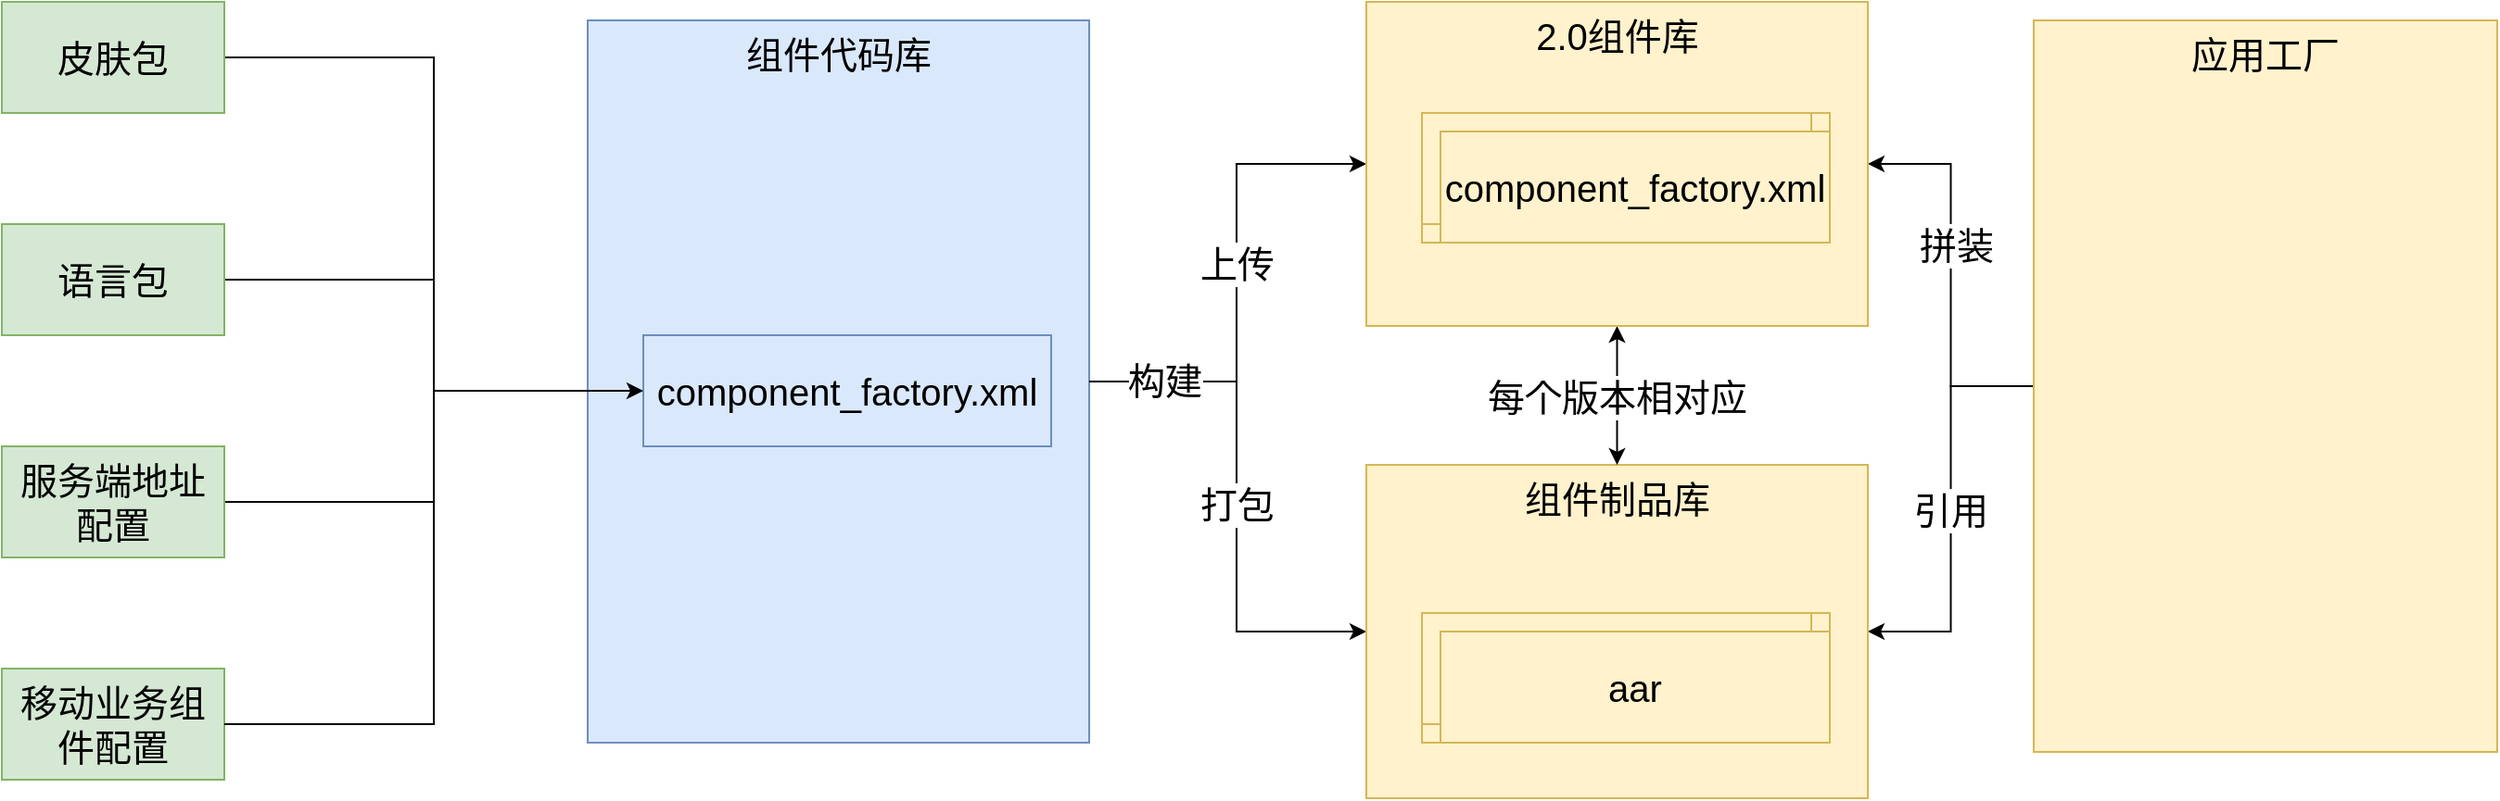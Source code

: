 <mxfile version="21.6.9" type="github">
  <diagram name="第 1 页" id="fNABdmpVmvpWTM05Uc5Q">
    <mxGraphModel dx="2026" dy="1145" grid="1" gridSize="10" guides="1" tooltips="1" connect="1" arrows="1" fold="1" page="1" pageScale="1" pageWidth="827" pageHeight="1169" math="0" shadow="0">
      <root>
        <mxCell id="0" />
        <mxCell id="1" parent="0" />
        <mxCell id="gUaJ7wSTx8cG5jnlKPxe-6" style="edgeStyle=orthogonalEdgeStyle;rounded=0;orthogonalLoop=1;jettySize=auto;html=1;entryX=0;entryY=0.5;entryDx=0;entryDy=0;" edge="1" parent="1" source="gUaJ7wSTx8cG5jnlKPxe-1" target="gUaJ7wSTx8cG5jnlKPxe-5">
          <mxGeometry relative="1" as="geometry" />
        </mxCell>
        <mxCell id="gUaJ7wSTx8cG5jnlKPxe-1" value="皮肤包" style="rounded=0;whiteSpace=wrap;html=1;fontSize=20;fillColor=#d5e8d4;strokeColor=#82b366;" vertex="1" parent="1">
          <mxGeometry x="110" y="130" width="120" height="60" as="geometry" />
        </mxCell>
        <mxCell id="gUaJ7wSTx8cG5jnlKPxe-8" style="edgeStyle=orthogonalEdgeStyle;rounded=0;orthogonalLoop=1;jettySize=auto;html=1;" edge="1" parent="1" source="gUaJ7wSTx8cG5jnlKPxe-2" target="gUaJ7wSTx8cG5jnlKPxe-5">
          <mxGeometry relative="1" as="geometry" />
        </mxCell>
        <mxCell id="gUaJ7wSTx8cG5jnlKPxe-2" value="语言包" style="rounded=0;whiteSpace=wrap;html=1;fontSize=20;fillColor=#d5e8d4;strokeColor=#82b366;" vertex="1" parent="1">
          <mxGeometry x="110" y="250" width="120" height="60" as="geometry" />
        </mxCell>
        <mxCell id="gUaJ7wSTx8cG5jnlKPxe-9" style="edgeStyle=orthogonalEdgeStyle;rounded=0;orthogonalLoop=1;jettySize=auto;html=1;entryX=0;entryY=0.5;entryDx=0;entryDy=0;" edge="1" parent="1" source="gUaJ7wSTx8cG5jnlKPxe-3" target="gUaJ7wSTx8cG5jnlKPxe-5">
          <mxGeometry relative="1" as="geometry" />
        </mxCell>
        <mxCell id="gUaJ7wSTx8cG5jnlKPxe-3" value="服务端地址配置" style="rounded=0;whiteSpace=wrap;html=1;fontSize=20;fillColor=#d5e8d4;strokeColor=#82b366;" vertex="1" parent="1">
          <mxGeometry x="110" y="370" width="120" height="60" as="geometry" />
        </mxCell>
        <mxCell id="gUaJ7wSTx8cG5jnlKPxe-4" value="移动业务组件配置" style="rounded=0;whiteSpace=wrap;html=1;fontSize=20;fillColor=#d5e8d4;strokeColor=#82b366;" vertex="1" parent="1">
          <mxGeometry x="110" y="490" width="120" height="60" as="geometry" />
        </mxCell>
        <mxCell id="gUaJ7wSTx8cG5jnlKPxe-14" value="打包" style="edgeStyle=orthogonalEdgeStyle;rounded=0;orthogonalLoop=1;jettySize=auto;html=1;entryX=0;entryY=0.5;entryDx=0;entryDy=0;fontSize=20;" edge="1" parent="1" source="gUaJ7wSTx8cG5jnlKPxe-7" target="gUaJ7wSTx8cG5jnlKPxe-13">
          <mxGeometry x="0.016" relative="1" as="geometry">
            <Array as="points">
              <mxPoint x="776" y="335" />
              <mxPoint x="776" y="470" />
            </Array>
            <mxPoint y="1" as="offset" />
          </mxGeometry>
        </mxCell>
        <mxCell id="gUaJ7wSTx8cG5jnlKPxe-7" value="组件代码库" style="rounded=0;whiteSpace=wrap;html=1;fontSize=20;verticalAlign=top;fillColor=#dae8fc;strokeColor=#6c8ebf;" vertex="1" parent="1">
          <mxGeometry x="426" y="140" width="270.5" height="390" as="geometry" />
        </mxCell>
        <mxCell id="gUaJ7wSTx8cG5jnlKPxe-17" value="上传" style="edgeStyle=orthogonalEdgeStyle;rounded=0;orthogonalLoop=1;jettySize=auto;html=1;entryX=0;entryY=0.5;entryDx=0;entryDy=0;exitX=1;exitY=0.5;exitDx=0;exitDy=0;fontSize=20;" edge="1" parent="1" source="gUaJ7wSTx8cG5jnlKPxe-7" target="gUaJ7wSTx8cG5jnlKPxe-16">
          <mxGeometry x="0.082" relative="1" as="geometry">
            <Array as="points">
              <mxPoint x="776" y="335" />
              <mxPoint x="776" y="218" />
            </Array>
            <mxPoint y="1" as="offset" />
          </mxGeometry>
        </mxCell>
        <mxCell id="gUaJ7wSTx8cG5jnlKPxe-28" value="构建" style="edgeLabel;html=1;align=center;verticalAlign=middle;resizable=0;points=[];fontSize=20;" vertex="1" connectable="0" parent="gUaJ7wSTx8cG5jnlKPxe-17">
          <mxGeometry x="-0.524" y="-2" relative="1" as="geometry">
            <mxPoint x="-23" y="-3" as="offset" />
          </mxGeometry>
        </mxCell>
        <mxCell id="gUaJ7wSTx8cG5jnlKPxe-5" value="component_factory.xml" style="rounded=0;whiteSpace=wrap;html=1;fontSize=20;fillColor=#dae8fc;strokeColor=#6c8ebf;" vertex="1" parent="1">
          <mxGeometry x="456" y="310" width="220" height="60" as="geometry" />
        </mxCell>
        <mxCell id="gUaJ7wSTx8cG5jnlKPxe-10" style="edgeStyle=orthogonalEdgeStyle;rounded=0;orthogonalLoop=1;jettySize=auto;html=1;entryX=0;entryY=0.5;entryDx=0;entryDy=0;" edge="1" parent="1" source="gUaJ7wSTx8cG5jnlKPxe-4" target="gUaJ7wSTx8cG5jnlKPxe-5">
          <mxGeometry relative="1" as="geometry" />
        </mxCell>
        <mxCell id="gUaJ7wSTx8cG5jnlKPxe-24" style="edgeStyle=orthogonalEdgeStyle;rounded=0;orthogonalLoop=1;jettySize=auto;html=1;entryX=1;entryY=0.5;entryDx=0;entryDy=0;" edge="1" parent="1" source="gUaJ7wSTx8cG5jnlKPxe-12" target="gUaJ7wSTx8cG5jnlKPxe-16">
          <mxGeometry relative="1" as="geometry" />
        </mxCell>
        <mxCell id="gUaJ7wSTx8cG5jnlKPxe-25" value="拼装" style="edgeLabel;html=1;align=center;verticalAlign=middle;resizable=0;points=[];fontSize=20;" vertex="1" connectable="0" parent="gUaJ7wSTx8cG5jnlKPxe-24">
          <mxGeometry x="0.165" y="-2" relative="1" as="geometry">
            <mxPoint as="offset" />
          </mxGeometry>
        </mxCell>
        <mxCell id="gUaJ7wSTx8cG5jnlKPxe-26" value="引用" style="edgeStyle=orthogonalEdgeStyle;rounded=0;orthogonalLoop=1;jettySize=auto;html=1;entryX=1;entryY=0.5;entryDx=0;entryDy=0;fontSize=20;" edge="1" parent="1" source="gUaJ7wSTx8cG5jnlKPxe-12" target="gUaJ7wSTx8cG5jnlKPxe-13">
          <mxGeometry relative="1" as="geometry" />
        </mxCell>
        <mxCell id="gUaJ7wSTx8cG5jnlKPxe-12" value="应用工厂" style="rounded=0;whiteSpace=wrap;html=1;fontSize=20;verticalAlign=top;fillColor=#fff2cc;strokeColor=#d6b656;" vertex="1" parent="1">
          <mxGeometry x="1206" y="140" width="250" height="395" as="geometry" />
        </mxCell>
        <mxCell id="gUaJ7wSTx8cG5jnlKPxe-13" value="组件制品库" style="rounded=0;whiteSpace=wrap;html=1;fontSize=20;verticalAlign=top;fillColor=#fff2cc;strokeColor=#d6b656;" vertex="1" parent="1">
          <mxGeometry x="846" y="380" width="270.5" height="180" as="geometry" />
        </mxCell>
        <mxCell id="gUaJ7wSTx8cG5jnlKPxe-27" value="每个版本相对应" style="edgeStyle=orthogonalEdgeStyle;rounded=0;orthogonalLoop=1;jettySize=auto;html=1;startArrow=classic;startFill=1;fontSize=20;" edge="1" parent="1" source="gUaJ7wSTx8cG5jnlKPxe-16" target="gUaJ7wSTx8cG5jnlKPxe-13">
          <mxGeometry relative="1" as="geometry" />
        </mxCell>
        <mxCell id="gUaJ7wSTx8cG5jnlKPxe-16" value="2.0组件库" style="rounded=0;whiteSpace=wrap;html=1;fontSize=20;verticalAlign=top;fillColor=#fff2cc;strokeColor=#d6b656;" vertex="1" parent="1">
          <mxGeometry x="846" y="130" width="270.5" height="175" as="geometry" />
        </mxCell>
        <mxCell id="gUaJ7wSTx8cG5jnlKPxe-20" value="" style="group;fillColor=#fff2cc;strokeColor=#d6b656;" vertex="1" connectable="0" parent="1">
          <mxGeometry x="876" y="190" width="220" height="70" as="geometry" />
        </mxCell>
        <mxCell id="gUaJ7wSTx8cG5jnlKPxe-18" value="" style="rounded=0;whiteSpace=wrap;html=1;fontSize=20;fillColor=#fff2cc;strokeColor=#d6b656;" vertex="1" parent="gUaJ7wSTx8cG5jnlKPxe-20">
          <mxGeometry width="210" height="60" as="geometry" />
        </mxCell>
        <mxCell id="gUaJ7wSTx8cG5jnlKPxe-19" value="component_factory.xml" style="rounded=0;whiteSpace=wrap;html=1;fontSize=20;fillColor=#fff2cc;strokeColor=#d6b656;" vertex="1" parent="gUaJ7wSTx8cG5jnlKPxe-20">
          <mxGeometry x="10" y="10" width="210" height="60" as="geometry" />
        </mxCell>
        <mxCell id="gUaJ7wSTx8cG5jnlKPxe-21" value="" style="group;fillColor=#fff2cc;strokeColor=#d6b656;" vertex="1" connectable="0" parent="1">
          <mxGeometry x="876" y="460" width="220" height="70" as="geometry" />
        </mxCell>
        <mxCell id="gUaJ7wSTx8cG5jnlKPxe-22" value="" style="rounded=0;whiteSpace=wrap;html=1;fontSize=20;fillColor=#fff2cc;strokeColor=#d6b656;" vertex="1" parent="gUaJ7wSTx8cG5jnlKPxe-21">
          <mxGeometry width="210" height="60" as="geometry" />
        </mxCell>
        <mxCell id="gUaJ7wSTx8cG5jnlKPxe-23" value="aar" style="rounded=0;whiteSpace=wrap;html=1;fontSize=20;fillColor=#fff2cc;strokeColor=#d6b656;" vertex="1" parent="gUaJ7wSTx8cG5jnlKPxe-21">
          <mxGeometry x="10" y="10" width="210" height="60" as="geometry" />
        </mxCell>
      </root>
    </mxGraphModel>
  </diagram>
</mxfile>

